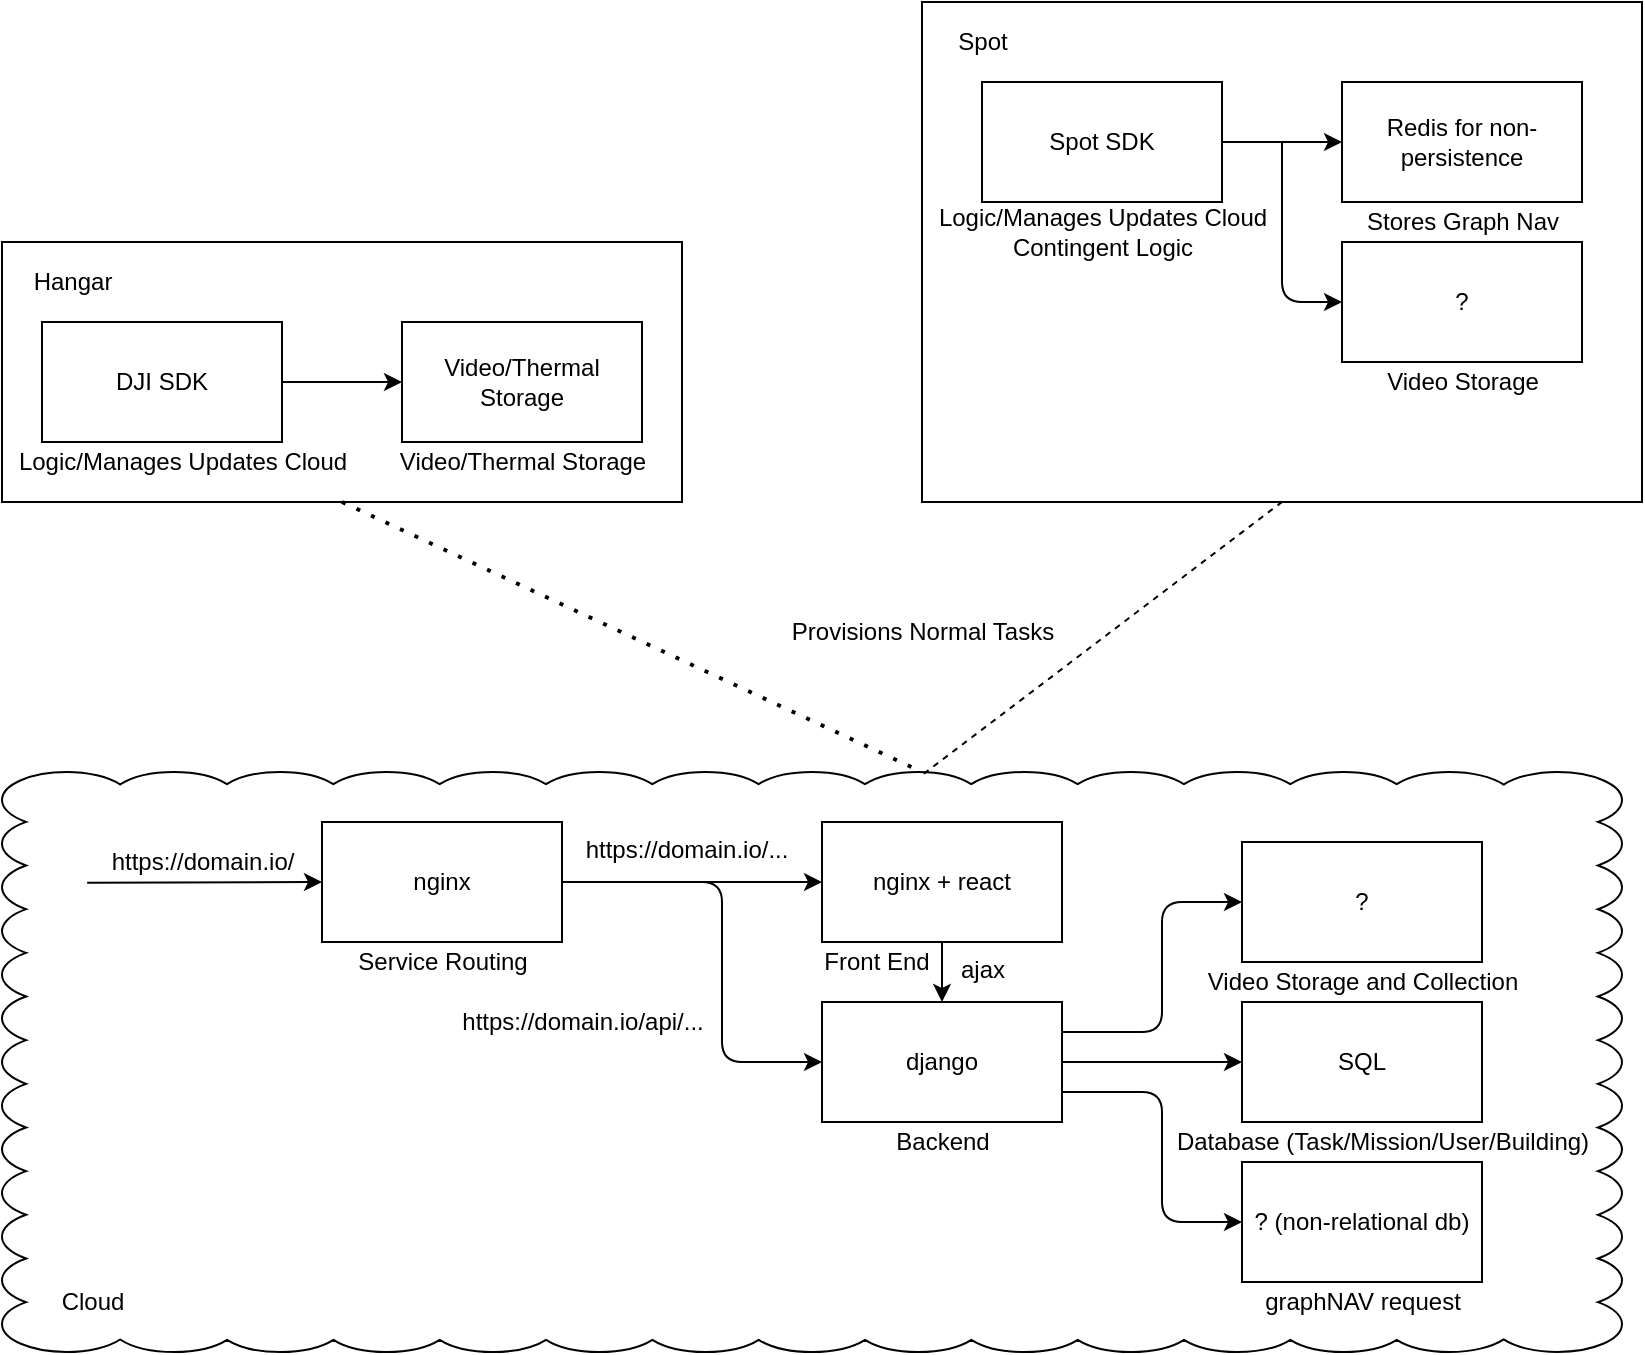 <mxfile>
    <diagram id="MKfgannCSejDJkwCzxHz" name="Page-1">
        <mxGraphModel dx="1114" dy="777" grid="1" gridSize="10" guides="1" tooltips="1" connect="1" arrows="1" fold="1" page="1" pageScale="1" pageWidth="1100" pageHeight="850" math="0" shadow="0">
            <root>
                <mxCell id="0"/>
                <mxCell id="1" parent="0"/>
                <mxCell id="33" value="" style="whiteSpace=wrap;html=1;shape=mxgraph.basic.cloud_rect" vertex="1" parent="1">
                    <mxGeometry x="110" y="495" width="810" height="290" as="geometry"/>
                </mxCell>
                <mxCell id="2" value="" style="rounded=0;whiteSpace=wrap;html=1;" vertex="1" parent="1">
                    <mxGeometry x="110" y="230" width="340" height="130" as="geometry"/>
                </mxCell>
                <mxCell id="4" value="DJI SDK" style="rounded=0;whiteSpace=wrap;html=1;" vertex="1" parent="1">
                    <mxGeometry x="130" y="270" width="120" height="60" as="geometry"/>
                </mxCell>
                <mxCell id="5" value="Hangar" style="text;html=1;align=center;verticalAlign=middle;resizable=0;points=[];autosize=1;" vertex="1" parent="1">
                    <mxGeometry x="120" y="240" width="50" height="20" as="geometry"/>
                </mxCell>
                <mxCell id="8" value="nginx" style="rounded=0;whiteSpace=wrap;html=1;" vertex="1" parent="1">
                    <mxGeometry x="270" y="520" width="120" height="60" as="geometry"/>
                </mxCell>
                <mxCell id="11" value="" style="endArrow=classic;html=1;exitX=1;exitY=0.5;exitDx=0;exitDy=0;entryX=0;entryY=0.5;entryDx=0;entryDy=0;" edge="1" parent="1" source="8" target="12">
                    <mxGeometry width="50" height="50" relative="1" as="geometry">
                        <mxPoint x="660" y="540" as="sourcePoint"/>
                        <mxPoint x="519.88" y="680.07" as="targetPoint"/>
                        <Array as="points">
                            <mxPoint x="470" y="550"/>
                            <mxPoint x="470" y="640"/>
                        </Array>
                    </mxGeometry>
                </mxCell>
                <mxCell id="12" value="django" style="rounded=0;whiteSpace=wrap;html=1;" vertex="1" parent="1">
                    <mxGeometry x="520" y="610" width="120" height="60" as="geometry"/>
                </mxCell>
                <mxCell id="13" value="https://domain.io/api/..." style="text;html=1;align=center;verticalAlign=middle;resizable=0;points=[];autosize=1;" vertex="1" parent="1">
                    <mxGeometry x="330" y="610" width="140" height="20" as="geometry"/>
                </mxCell>
                <mxCell id="14" value="https://domain.io/..." style="text;html=1;align=center;verticalAlign=middle;resizable=0;points=[];autosize=1;" vertex="1" parent="1">
                    <mxGeometry x="392" y="524" width="120" height="20" as="geometry"/>
                </mxCell>
                <mxCell id="15" value="" style="endArrow=classic;html=1;" edge="1" parent="1">
                    <mxGeometry width="50" height="50" relative="1" as="geometry">
                        <mxPoint x="390" y="550" as="sourcePoint"/>
                        <mxPoint x="520" y="550" as="targetPoint"/>
                        <Array as="points">
                            <mxPoint x="470" y="550"/>
                        </Array>
                    </mxGeometry>
                </mxCell>
                <mxCell id="16" value="nginx + react" style="rounded=0;whiteSpace=wrap;html=1;" vertex="1" parent="1">
                    <mxGeometry x="520" y="520" width="120" height="60" as="geometry"/>
                </mxCell>
                <mxCell id="17" value="" style="endArrow=classic;html=1;exitX=0.5;exitY=1;exitDx=0;exitDy=0;entryX=0.5;entryY=0;entryDx=0;entryDy=0;" edge="1" parent="1" source="16" target="12">
                    <mxGeometry width="50" height="50" relative="1" as="geometry">
                        <mxPoint x="670" y="620" as="sourcePoint"/>
                        <mxPoint x="720" y="570" as="targetPoint"/>
                    </mxGeometry>
                </mxCell>
                <mxCell id="18" value="ajax" style="text;html=1;align=center;verticalAlign=middle;resizable=0;points=[];autosize=1;" vertex="1" parent="1">
                    <mxGeometry x="580" y="584" width="40" height="20" as="geometry"/>
                </mxCell>
                <mxCell id="19" value="" style="endArrow=classic;html=1;exitX=1;exitY=0.75;exitDx=0;exitDy=0;entryX=0;entryY=0.5;entryDx=0;entryDy=0;" edge="1" parent="1" source="12" target="20">
                    <mxGeometry width="50" height="50" relative="1" as="geometry">
                        <mxPoint x="680" y="619" as="sourcePoint"/>
                        <mxPoint x="720" y="655" as="targetPoint"/>
                        <Array as="points">
                            <mxPoint x="690" y="655"/>
                            <mxPoint x="690" y="720"/>
                        </Array>
                    </mxGeometry>
                </mxCell>
                <mxCell id="20" value="? (non-relational db)" style="rounded=0;whiteSpace=wrap;html=1;" vertex="1" parent="1">
                    <mxGeometry x="730" y="690" width="120" height="60" as="geometry"/>
                </mxCell>
                <mxCell id="21" value="" style="endArrow=classic;html=1;exitX=1;exitY=0.5;exitDx=0;exitDy=0;entryX=0;entryY=0.5;entryDx=0;entryDy=0;" edge="1" parent="1" source="12" target="22">
                    <mxGeometry width="50" height="50" relative="1" as="geometry">
                        <mxPoint x="640" y="630" as="sourcePoint"/>
                        <mxPoint x="800" y="625" as="targetPoint"/>
                        <Array as="points"/>
                    </mxGeometry>
                </mxCell>
                <mxCell id="22" value="SQL" style="rounded=0;whiteSpace=wrap;html=1;" vertex="1" parent="1">
                    <mxGeometry x="730" y="610" width="120" height="60" as="geometry"/>
                </mxCell>
                <mxCell id="23" value="graphNAV request" style="text;html=1;align=center;verticalAlign=middle;resizable=0;points=[];autosize=1;" vertex="1" parent="1">
                    <mxGeometry x="735" y="750" width="110" height="20" as="geometry"/>
                </mxCell>
                <mxCell id="24" value="Database (Task/Mission/User/Building)" style="text;html=1;align=center;verticalAlign=middle;resizable=0;points=[];autosize=1;" vertex="1" parent="1">
                    <mxGeometry x="690" y="670" width="220" height="20" as="geometry"/>
                </mxCell>
                <mxCell id="25" value="" style="endArrow=classic;html=1;exitX=1;exitY=0.25;exitDx=0;exitDy=0;" edge="1" parent="1" source="12">
                    <mxGeometry width="50" height="50" relative="1" as="geometry">
                        <mxPoint x="720" y="510" as="sourcePoint"/>
                        <mxPoint x="730" y="560" as="targetPoint"/>
                        <Array as="points">
                            <mxPoint x="690" y="625"/>
                            <mxPoint x="690" y="560"/>
                        </Array>
                    </mxGeometry>
                </mxCell>
                <mxCell id="26" value="?" style="rounded=0;whiteSpace=wrap;html=1;" vertex="1" parent="1">
                    <mxGeometry x="730" y="530" width="120" height="60" as="geometry"/>
                </mxCell>
                <mxCell id="27" value="Video Storage and Collection" style="text;html=1;align=center;verticalAlign=middle;resizable=0;points=[];autosize=1;" vertex="1" parent="1">
                    <mxGeometry x="705" y="590" width="170" height="20" as="geometry"/>
                </mxCell>
                <mxCell id="28" value="" style="endArrow=classic;html=1;entryX=0;entryY=0.5;entryDx=0;entryDy=0;exitX=-0.022;exitY=1.017;exitDx=0;exitDy=0;exitPerimeter=0;" edge="1" parent="1" source="29" target="8">
                    <mxGeometry width="50" height="50" relative="1" as="geometry">
                        <mxPoint x="180" y="550" as="sourcePoint"/>
                        <mxPoint x="570" y="460" as="targetPoint"/>
                    </mxGeometry>
                </mxCell>
                <mxCell id="29" value="https://domain.io/" style="text;html=1;align=center;verticalAlign=middle;resizable=0;points=[];autosize=1;" vertex="1" parent="1">
                    <mxGeometry x="155" y="530" width="110" height="20" as="geometry"/>
                </mxCell>
                <mxCell id="30" value="" style="rounded=0;whiteSpace=wrap;html=1;" vertex="1" parent="1">
                    <mxGeometry x="570" y="110" width="360" height="250" as="geometry"/>
                </mxCell>
                <mxCell id="31" value="Spot SDK" style="rounded=0;whiteSpace=wrap;html=1;" vertex="1" parent="1">
                    <mxGeometry x="600" y="150" width="120" height="60" as="geometry"/>
                </mxCell>
                <mxCell id="32" value="Spot" style="text;html=1;align=center;verticalAlign=middle;resizable=0;points=[];autosize=1;" vertex="1" parent="1">
                    <mxGeometry x="580" y="120" width="40" height="20" as="geometry"/>
                </mxCell>
                <mxCell id="34" value="Cloud" style="text;html=1;align=center;verticalAlign=middle;resizable=0;points=[];autosize=1;" vertex="1" parent="1">
                    <mxGeometry x="130" y="750" width="50" height="20" as="geometry"/>
                </mxCell>
                <mxCell id="35" value="" style="endArrow=none;dashed=1;html=1;entryX=0.5;entryY=1;entryDx=0;entryDy=0;exitX=0.569;exitY=0.003;exitDx=0;exitDy=0;exitPerimeter=0;" edge="1" parent="1" source="33" target="30">
                    <mxGeometry width="50" height="50" relative="1" as="geometry">
                        <mxPoint x="580" y="500" as="sourcePoint"/>
                        <mxPoint x="630" y="450" as="targetPoint"/>
                    </mxGeometry>
                </mxCell>
                <mxCell id="36" value="Provisions Normal Tasks" style="text;html=1;align=center;verticalAlign=middle;resizable=0;points=[];autosize=1;" vertex="1" parent="1">
                    <mxGeometry x="495" y="415" width="150" height="20" as="geometry"/>
                </mxCell>
                <mxCell id="37" value="?" style="rounded=0;whiteSpace=wrap;html=1;" vertex="1" parent="1">
                    <mxGeometry x="780" y="230" width="120" height="60" as="geometry"/>
                </mxCell>
                <mxCell id="38" value="Redis for non-persistence" style="rounded=0;whiteSpace=wrap;html=1;" vertex="1" parent="1">
                    <mxGeometry x="780" y="150" width="120" height="60" as="geometry"/>
                </mxCell>
                <mxCell id="39" value="" style="endArrow=classic;html=1;exitX=1;exitY=0.5;exitDx=0;exitDy=0;entryX=0;entryY=0.5;entryDx=0;entryDy=0;" edge="1" parent="1" source="31" target="38">
                    <mxGeometry width="50" height="50" relative="1" as="geometry">
                        <mxPoint x="710" y="320" as="sourcePoint"/>
                        <mxPoint x="760" y="270" as="targetPoint"/>
                    </mxGeometry>
                </mxCell>
                <mxCell id="40" value="" style="endArrow=classic;html=1;entryX=0;entryY=0.5;entryDx=0;entryDy=0;" edge="1" parent="1" target="37">
                    <mxGeometry width="50" height="50" relative="1" as="geometry">
                        <mxPoint x="750" y="180" as="sourcePoint"/>
                        <mxPoint x="760" y="270" as="targetPoint"/>
                        <Array as="points">
                            <mxPoint x="750" y="260"/>
                        </Array>
                    </mxGeometry>
                </mxCell>
                <mxCell id="41" value="Video/Thermal Storage" style="rounded=0;whiteSpace=wrap;html=1;" vertex="1" parent="1">
                    <mxGeometry x="310" y="270" width="120" height="60" as="geometry"/>
                </mxCell>
                <mxCell id="42" value="" style="endArrow=classic;html=1;exitX=1;exitY=0.5;exitDx=0;exitDy=0;entryX=0;entryY=0.5;entryDx=0;entryDy=0;" edge="1" parent="1" source="4" target="41">
                    <mxGeometry width="50" height="50" relative="1" as="geometry">
                        <mxPoint x="560" y="470" as="sourcePoint"/>
                        <mxPoint x="610" y="420" as="targetPoint"/>
                    </mxGeometry>
                </mxCell>
                <mxCell id="43" value="" style="endArrow=none;dashed=1;html=1;dashPattern=1 3;strokeWidth=2;exitX=0.5;exitY=1;exitDx=0;exitDy=0;entryX=0.568;entryY=0;entryDx=0;entryDy=0;entryPerimeter=0;" edge="1" parent="1" source="2" target="33">
                    <mxGeometry width="50" height="50" relative="1" as="geometry">
                        <mxPoint x="570" y="420" as="sourcePoint"/>
                        <mxPoint x="570" y="490" as="targetPoint"/>
                    </mxGeometry>
                </mxCell>
                <mxCell id="44" value="Video/Thermal Storage" style="text;html=1;align=center;verticalAlign=middle;resizable=0;points=[];autosize=1;" vertex="1" parent="1">
                    <mxGeometry x="300" y="330" width="140" height="20" as="geometry"/>
                </mxCell>
                <mxCell id="45" value="Logic/Manages Updates Cloud" style="text;html=1;align=center;verticalAlign=middle;resizable=0;points=[];autosize=1;" vertex="1" parent="1">
                    <mxGeometry x="110" y="330" width="180" height="20" as="geometry"/>
                </mxCell>
                <mxCell id="46" value="Logic/Manages Updates Cloud&lt;br&gt;Contingent Logic" style="text;html=1;align=center;verticalAlign=middle;resizable=0;points=[];autosize=1;" vertex="1" parent="1">
                    <mxGeometry x="570" y="210" width="180" height="30" as="geometry"/>
                </mxCell>
                <mxCell id="47" value="Stores Graph Nav" style="text;html=1;align=center;verticalAlign=middle;resizable=0;points=[];autosize=1;" vertex="1" parent="1">
                    <mxGeometry x="785" y="210" width="110" height="20" as="geometry"/>
                </mxCell>
                <mxCell id="48" value="Video Storage" style="text;html=1;align=center;verticalAlign=middle;resizable=0;points=[];autosize=1;" vertex="1" parent="1">
                    <mxGeometry x="795" y="290" width="90" height="20" as="geometry"/>
                </mxCell>
                <mxCell id="49" value="Service Routing" style="text;html=1;align=center;verticalAlign=middle;resizable=0;points=[];autosize=1;" vertex="1" parent="1">
                    <mxGeometry x="280" y="580" width="100" height="20" as="geometry"/>
                </mxCell>
                <mxCell id="50" value="Backend" style="text;html=1;align=center;verticalAlign=middle;resizable=0;points=[];autosize=1;" vertex="1" parent="1">
                    <mxGeometry x="550" y="670" width="60" height="20" as="geometry"/>
                </mxCell>
                <mxCell id="51" value="Front End" style="text;html=1;align=center;verticalAlign=middle;resizable=0;points=[];autosize=1;" vertex="1" parent="1">
                    <mxGeometry x="512" y="580" width="70" height="20" as="geometry"/>
                </mxCell>
            </root>
        </mxGraphModel>
    </diagram>
</mxfile>